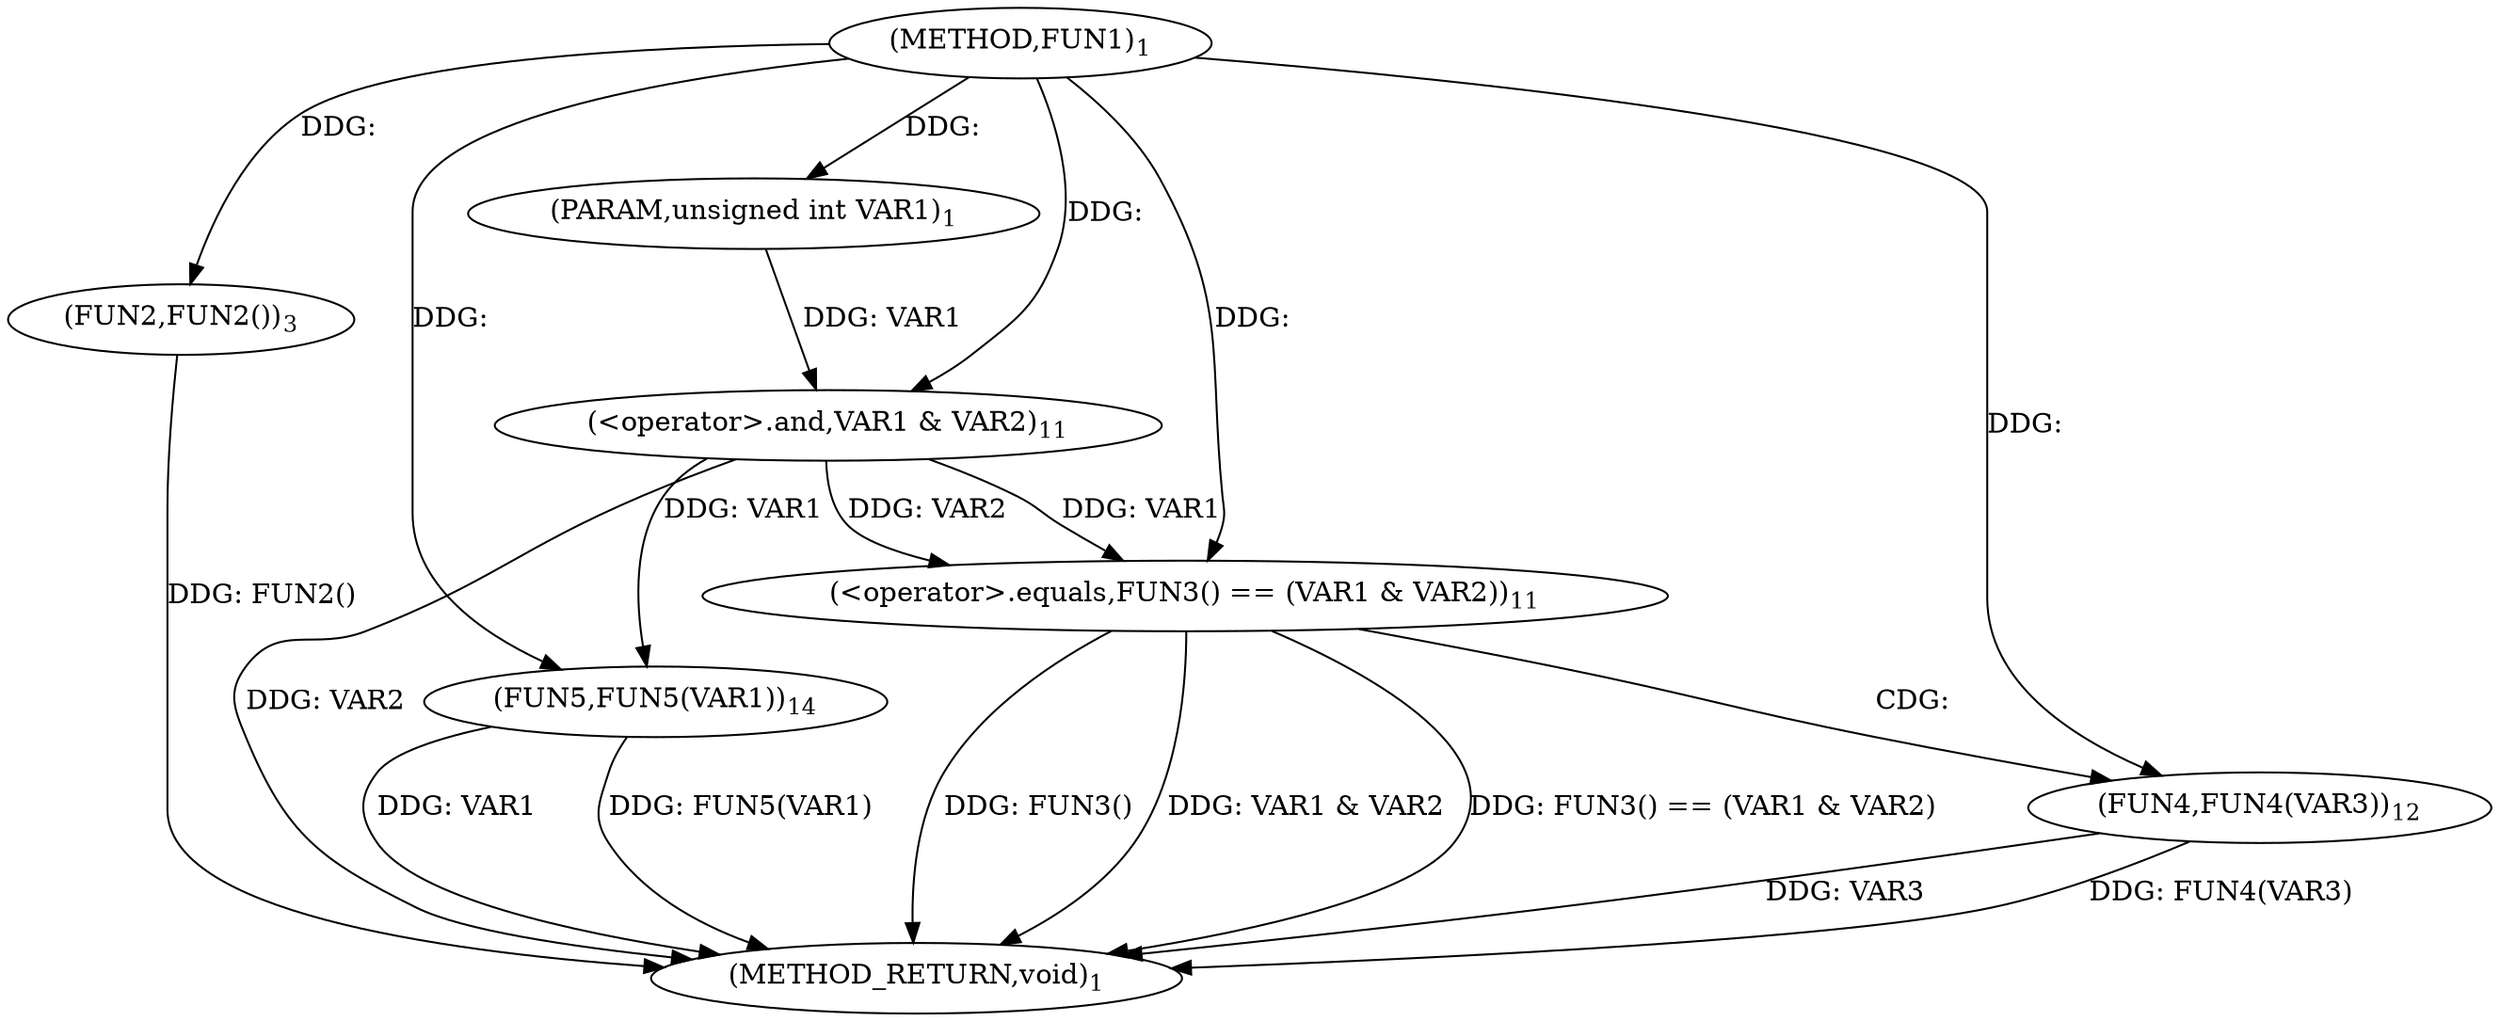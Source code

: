 digraph "FUN1" {  
"8" [label = <(METHOD,FUN1)<SUB>1</SUB>> ]
"23" [label = <(METHOD_RETURN,void)<SUB>1</SUB>> ]
"9" [label = <(PARAM,unsigned int VAR1)<SUB>1</SUB>> ]
"11" [label = <(FUN2,FUN2())<SUB>3</SUB>> ]
"21" [label = <(FUN5,FUN5(VAR1))<SUB>14</SUB>> ]
"13" [label = <(&lt;operator&gt;.equals,FUN3() == (VAR1 &amp; VAR2))<SUB>11</SUB>> ]
"19" [label = <(FUN4,FUN4(VAR3))<SUB>12</SUB>> ]
"15" [label = <(&lt;operator&gt;.and,VAR1 &amp; VAR2)<SUB>11</SUB>> ]
  "11" -> "23"  [ label = "DDG: FUN2()"] 
  "13" -> "23"  [ label = "DDG: FUN3()"] 
  "13" -> "23"  [ label = "DDG: VAR1 &amp; VAR2"] 
  "13" -> "23"  [ label = "DDG: FUN3() == (VAR1 &amp; VAR2)"] 
  "19" -> "23"  [ label = "DDG: FUN4(VAR3)"] 
  "21" -> "23"  [ label = "DDG: VAR1"] 
  "21" -> "23"  [ label = "DDG: FUN5(VAR1)"] 
  "19" -> "23"  [ label = "DDG: VAR3"] 
  "15" -> "23"  [ label = "DDG: VAR2"] 
  "8" -> "9"  [ label = "DDG: "] 
  "8" -> "11"  [ label = "DDG: "] 
  "15" -> "21"  [ label = "DDG: VAR1"] 
  "8" -> "21"  [ label = "DDG: "] 
  "8" -> "13"  [ label = "DDG: "] 
  "15" -> "13"  [ label = "DDG: VAR1"] 
  "15" -> "13"  [ label = "DDG: VAR2"] 
  "9" -> "15"  [ label = "DDG: VAR1"] 
  "8" -> "15"  [ label = "DDG: "] 
  "8" -> "19"  [ label = "DDG: "] 
  "13" -> "19"  [ label = "CDG: "] 
}
